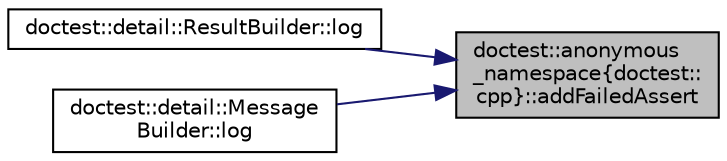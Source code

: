 digraph "doctest::anonymous_namespace{doctest::cpp}::addFailedAssert"
{
 // LATEX_PDF_SIZE
  edge [fontname="Helvetica",fontsize="10",labelfontname="Helvetica",labelfontsize="10"];
  node [fontname="Helvetica",fontsize="10",shape=record];
  rankdir="RL";
  Node1 [label="doctest::anonymous\l_namespace\{doctest::\lcpp\}::addFailedAssert",height=0.2,width=0.4,color="black", fillcolor="grey75", style="filled", fontcolor="black",tooltip=" "];
  Node1 -> Node2 [dir="back",color="midnightblue",fontsize="10",style="solid",fontname="Helvetica"];
  Node2 [label="doctest::detail::ResultBuilder::log",height=0.2,width=0.4,color="black", fillcolor="white", style="filled",URL="$structdoctest_1_1detail_1_1_result_builder.html#a2af75dd1d8db8d3aa949d78025854085",tooltip=" "];
  Node1 -> Node3 [dir="back",color="midnightblue",fontsize="10",style="solid",fontname="Helvetica"];
  Node3 [label="doctest::detail::Message\lBuilder::log",height=0.2,width=0.4,color="black", fillcolor="white", style="filled",URL="$structdoctest_1_1detail_1_1_message_builder.html#a9bcc5d56e1764a7e07efebca55e43cce",tooltip=" "];
}
